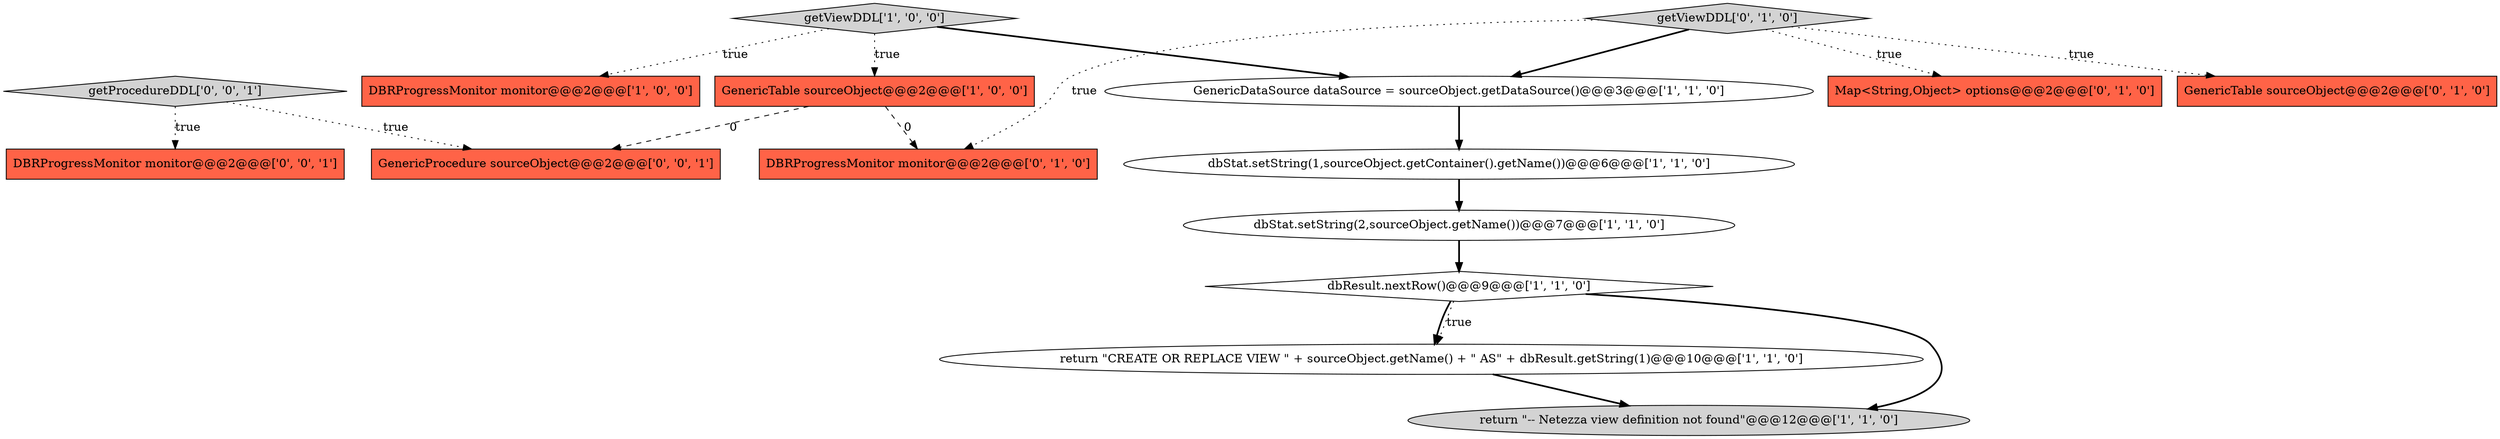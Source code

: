 digraph {
0 [style = filled, label = "dbStat.setString(2,sourceObject.getName())@@@7@@@['1', '1', '0']", fillcolor = white, shape = ellipse image = "AAA0AAABBB1BBB"];
7 [style = filled, label = "GenericTable sourceObject@@@2@@@['1', '0', '0']", fillcolor = tomato, shape = box image = "AAA1AAABBB1BBB"];
3 [style = filled, label = "dbStat.setString(1,sourceObject.getContainer().getName())@@@6@@@['1', '1', '0']", fillcolor = white, shape = ellipse image = "AAA0AAABBB1BBB"];
6 [style = filled, label = "return \"CREATE OR REPLACE VIEW \" + sourceObject.getName() + \" AS\" + dbResult.getString(1)@@@10@@@['1', '1', '0']", fillcolor = white, shape = ellipse image = "AAA0AAABBB1BBB"];
2 [style = filled, label = "DBRProgressMonitor monitor@@@2@@@['1', '0', '0']", fillcolor = tomato, shape = box image = "AAA0AAABBB1BBB"];
5 [style = filled, label = "GenericDataSource dataSource = sourceObject.getDataSource()@@@3@@@['1', '1', '0']", fillcolor = white, shape = ellipse image = "AAA0AAABBB1BBB"];
9 [style = filled, label = "GenericTable sourceObject@@@2@@@['0', '1', '0']", fillcolor = tomato, shape = box image = "AAA0AAABBB2BBB"];
1 [style = filled, label = "getViewDDL['1', '0', '0']", fillcolor = lightgray, shape = diamond image = "AAA0AAABBB1BBB"];
14 [style = filled, label = "DBRProgressMonitor monitor@@@2@@@['0', '0', '1']", fillcolor = tomato, shape = box image = "AAA0AAABBB3BBB"];
10 [style = filled, label = "getViewDDL['0', '1', '0']", fillcolor = lightgray, shape = diamond image = "AAA0AAABBB2BBB"];
11 [style = filled, label = "Map<String,Object> options@@@2@@@['0', '1', '0']", fillcolor = tomato, shape = box image = "AAA0AAABBB2BBB"];
15 [style = filled, label = "GenericProcedure sourceObject@@@2@@@['0', '0', '1']", fillcolor = tomato, shape = box image = "AAA0AAABBB3BBB"];
8 [style = filled, label = "return \"-- Netezza view definition not found\"@@@12@@@['1', '1', '0']", fillcolor = lightgray, shape = ellipse image = "AAA0AAABBB1BBB"];
12 [style = filled, label = "DBRProgressMonitor monitor@@@2@@@['0', '1', '0']", fillcolor = tomato, shape = box image = "AAA1AAABBB2BBB"];
13 [style = filled, label = "getProcedureDDL['0', '0', '1']", fillcolor = lightgray, shape = diamond image = "AAA0AAABBB3BBB"];
4 [style = filled, label = "dbResult.nextRow()@@@9@@@['1', '1', '0']", fillcolor = white, shape = diamond image = "AAA0AAABBB1BBB"];
1->5 [style = bold, label=""];
5->3 [style = bold, label=""];
4->6 [style = dotted, label="true"];
4->8 [style = bold, label=""];
7->12 [style = dashed, label="0"];
13->15 [style = dotted, label="true"];
10->12 [style = dotted, label="true"];
10->5 [style = bold, label=""];
1->2 [style = dotted, label="true"];
7->15 [style = dashed, label="0"];
13->14 [style = dotted, label="true"];
10->9 [style = dotted, label="true"];
0->4 [style = bold, label=""];
4->6 [style = bold, label=""];
10->11 [style = dotted, label="true"];
3->0 [style = bold, label=""];
6->8 [style = bold, label=""];
1->7 [style = dotted, label="true"];
}
